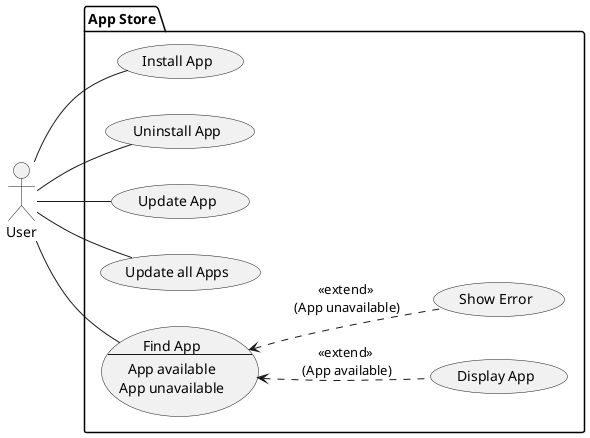 @startuml

actor User as user

package "App Store" {
    left to right direction

    usecase install as "Install App"
    usecase uninstall as "Uninstall App"
    usecase update as "Update App"
    usecase updateAll as "Update all Apps"
    usecase findApp as "Find App
    --
    App available
    App unavailable
    "

    usecase "Display App" as displayApp
    usecase "Show Error" as showError

    user -- install
    user -- uninstall
    user -- update
    user -- updateAll
    user -- findApp

    findApp <.. displayApp : "<<extend>>\n (App available)"
    findApp <.. showError : "<<extend>>\n (App unavailable)"
}

@enduml